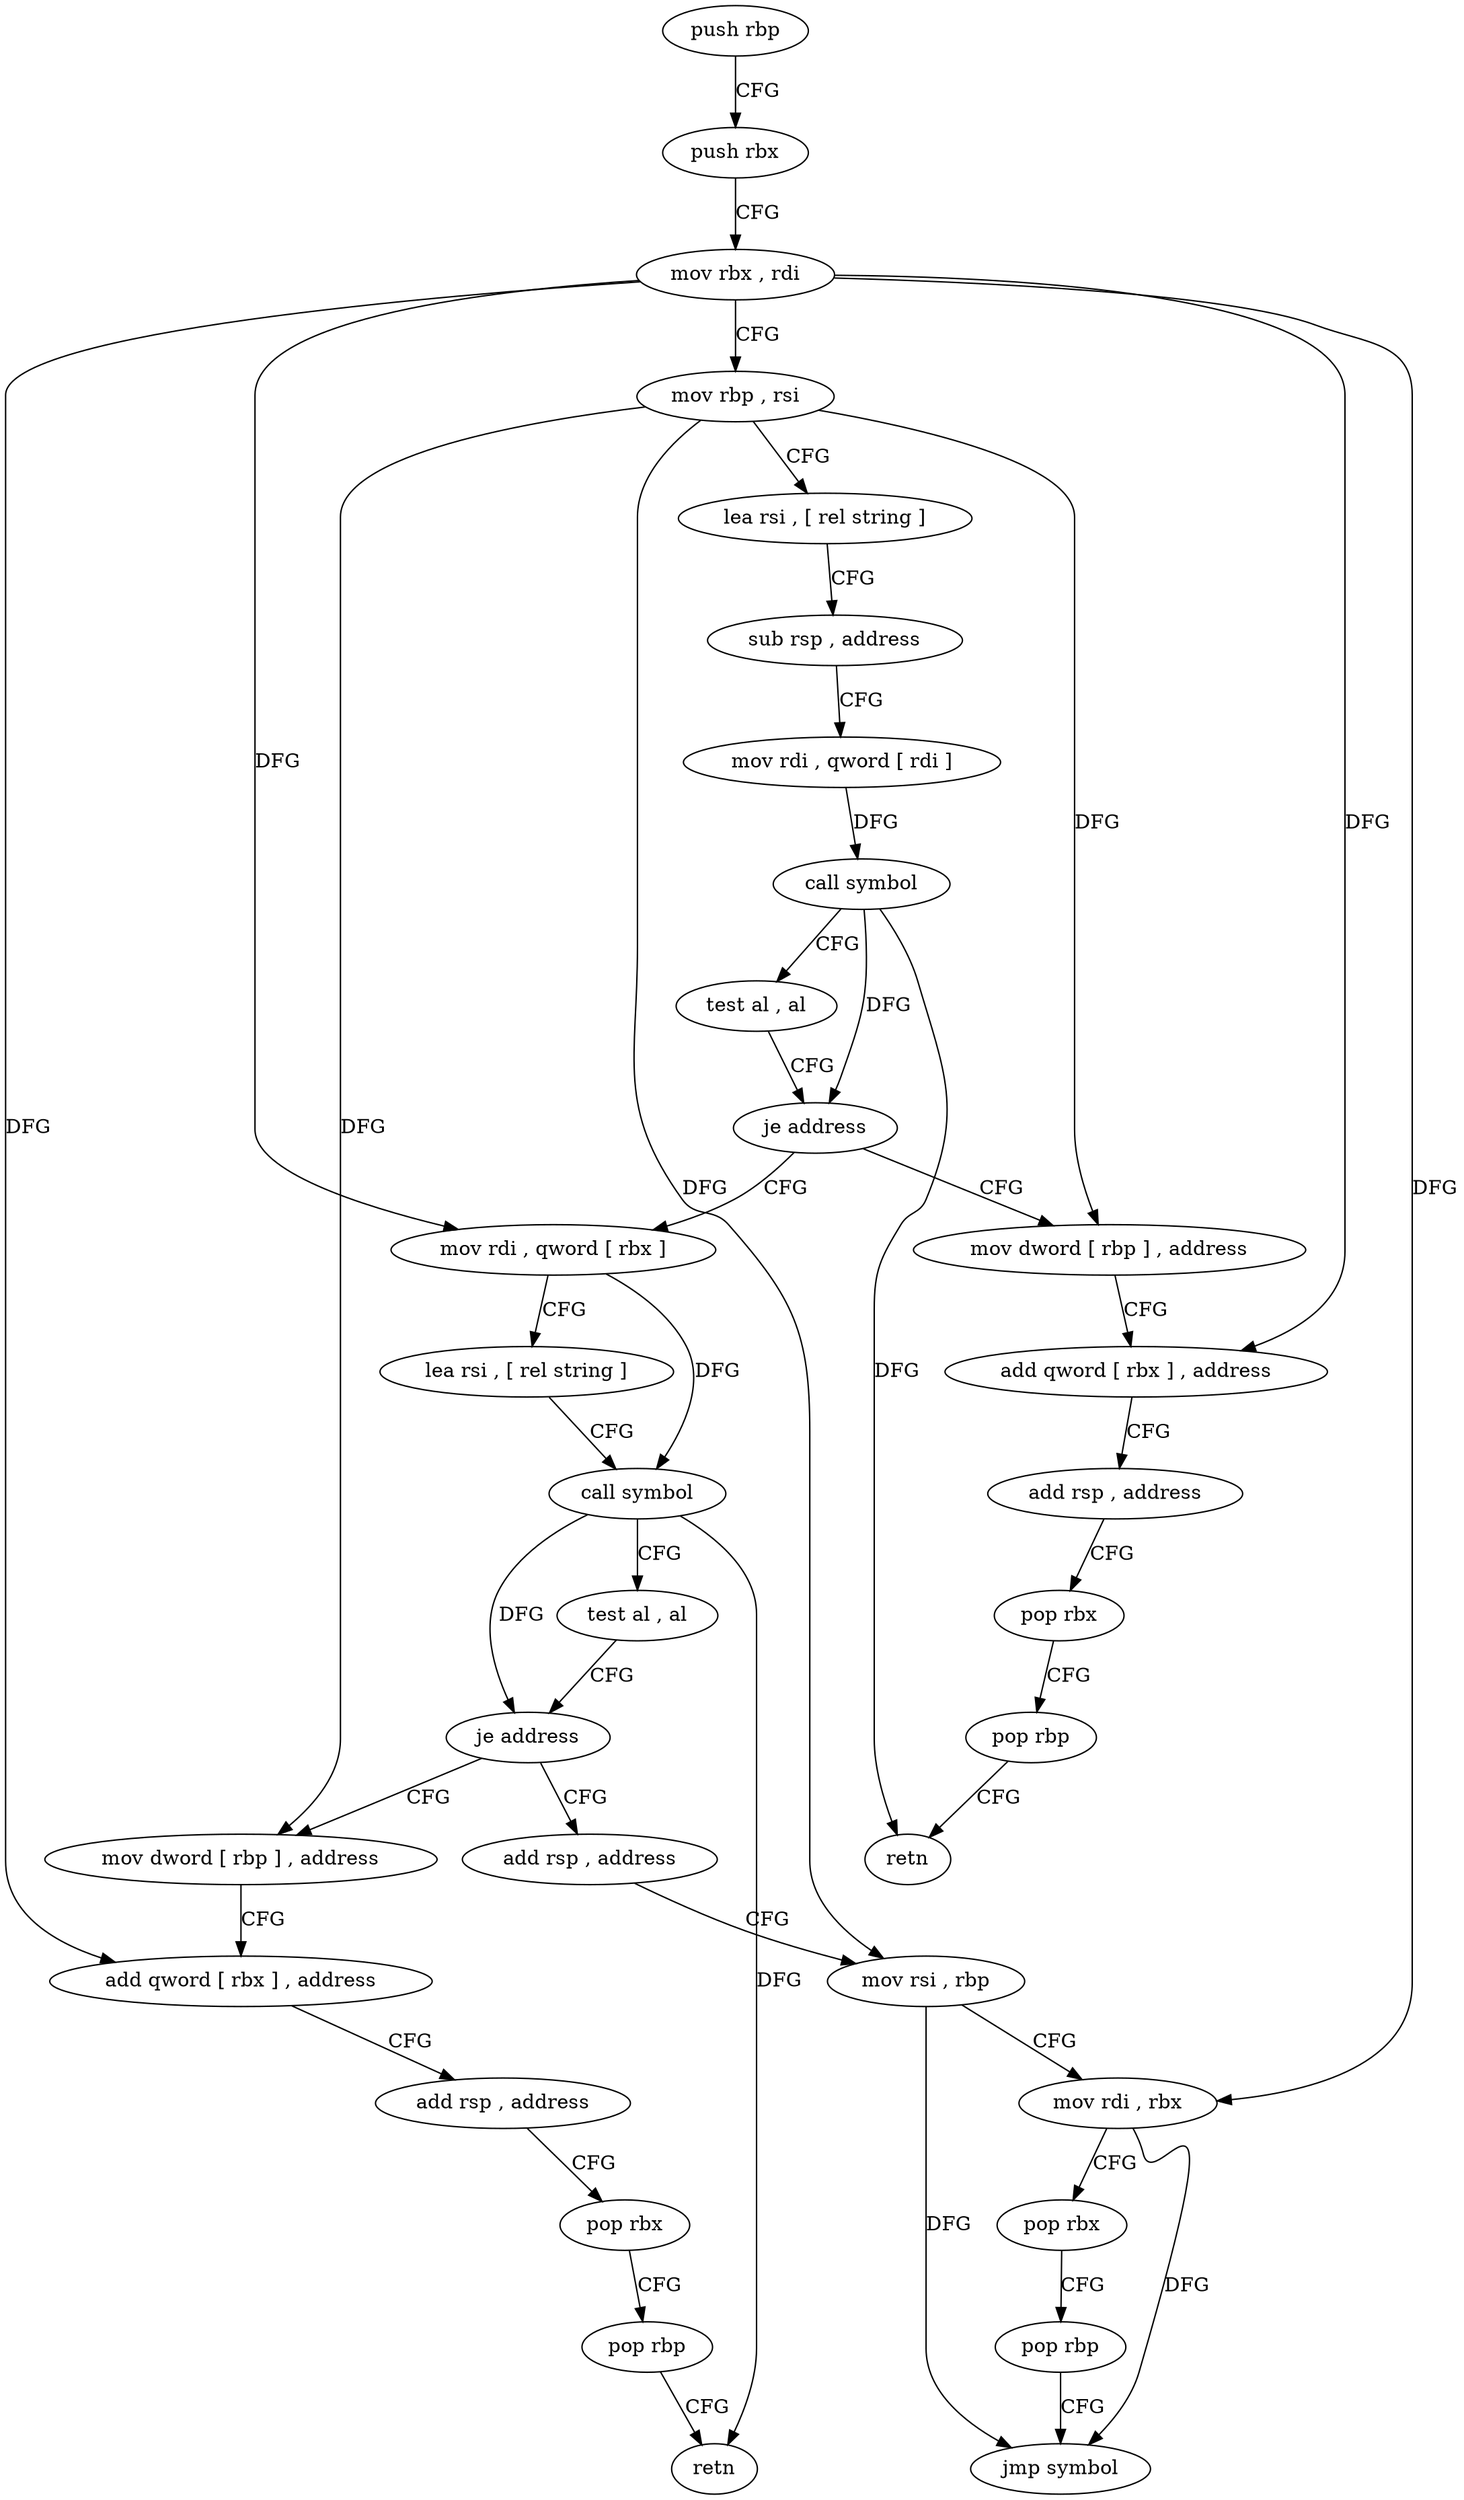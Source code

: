 digraph "func" {
"146944" [label = "push rbp" ]
"146945" [label = "push rbx" ]
"146946" [label = "mov rbx , rdi" ]
"146949" [label = "mov rbp , rsi" ]
"146952" [label = "lea rsi , [ rel string ]" ]
"146959" [label = "sub rsp , address" ]
"146963" [label = "mov rdi , qword [ rdi ]" ]
"146966" [label = "call symbol" ]
"146971" [label = "test al , al" ]
"146973" [label = "je address" ]
"147000" [label = "mov rdi , qword [ rbx ]" ]
"146975" [label = "mov dword [ rbp ] , address" ]
"147003" [label = "lea rsi , [ rel string ]" ]
"147010" [label = "call symbol" ]
"147015" [label = "test al , al" ]
"147017" [label = "je address" ]
"147040" [label = "add rsp , address" ]
"147019" [label = "mov dword [ rbp ] , address" ]
"146982" [label = "add qword [ rbx ] , address" ]
"146986" [label = "add rsp , address" ]
"146990" [label = "pop rbx" ]
"146991" [label = "pop rbp" ]
"146992" [label = "retn" ]
"147044" [label = "mov rsi , rbp" ]
"147047" [label = "mov rdi , rbx" ]
"147050" [label = "pop rbx" ]
"147051" [label = "pop rbp" ]
"147052" [label = "jmp symbol" ]
"147026" [label = "add qword [ rbx ] , address" ]
"147030" [label = "add rsp , address" ]
"147034" [label = "pop rbx" ]
"147035" [label = "pop rbp" ]
"147036" [label = "retn" ]
"146944" -> "146945" [ label = "CFG" ]
"146945" -> "146946" [ label = "CFG" ]
"146946" -> "146949" [ label = "CFG" ]
"146946" -> "147000" [ label = "DFG" ]
"146946" -> "146982" [ label = "DFG" ]
"146946" -> "147047" [ label = "DFG" ]
"146946" -> "147026" [ label = "DFG" ]
"146949" -> "146952" [ label = "CFG" ]
"146949" -> "146975" [ label = "DFG" ]
"146949" -> "147044" [ label = "DFG" ]
"146949" -> "147019" [ label = "DFG" ]
"146952" -> "146959" [ label = "CFG" ]
"146959" -> "146963" [ label = "CFG" ]
"146963" -> "146966" [ label = "DFG" ]
"146966" -> "146971" [ label = "CFG" ]
"146966" -> "146973" [ label = "DFG" ]
"146966" -> "146992" [ label = "DFG" ]
"146971" -> "146973" [ label = "CFG" ]
"146973" -> "147000" [ label = "CFG" ]
"146973" -> "146975" [ label = "CFG" ]
"147000" -> "147003" [ label = "CFG" ]
"147000" -> "147010" [ label = "DFG" ]
"146975" -> "146982" [ label = "CFG" ]
"147003" -> "147010" [ label = "CFG" ]
"147010" -> "147015" [ label = "CFG" ]
"147010" -> "147017" [ label = "DFG" ]
"147010" -> "147036" [ label = "DFG" ]
"147015" -> "147017" [ label = "CFG" ]
"147017" -> "147040" [ label = "CFG" ]
"147017" -> "147019" [ label = "CFG" ]
"147040" -> "147044" [ label = "CFG" ]
"147019" -> "147026" [ label = "CFG" ]
"146982" -> "146986" [ label = "CFG" ]
"146986" -> "146990" [ label = "CFG" ]
"146990" -> "146991" [ label = "CFG" ]
"146991" -> "146992" [ label = "CFG" ]
"147044" -> "147047" [ label = "CFG" ]
"147044" -> "147052" [ label = "DFG" ]
"147047" -> "147050" [ label = "CFG" ]
"147047" -> "147052" [ label = "DFG" ]
"147050" -> "147051" [ label = "CFG" ]
"147051" -> "147052" [ label = "CFG" ]
"147026" -> "147030" [ label = "CFG" ]
"147030" -> "147034" [ label = "CFG" ]
"147034" -> "147035" [ label = "CFG" ]
"147035" -> "147036" [ label = "CFG" ]
}
